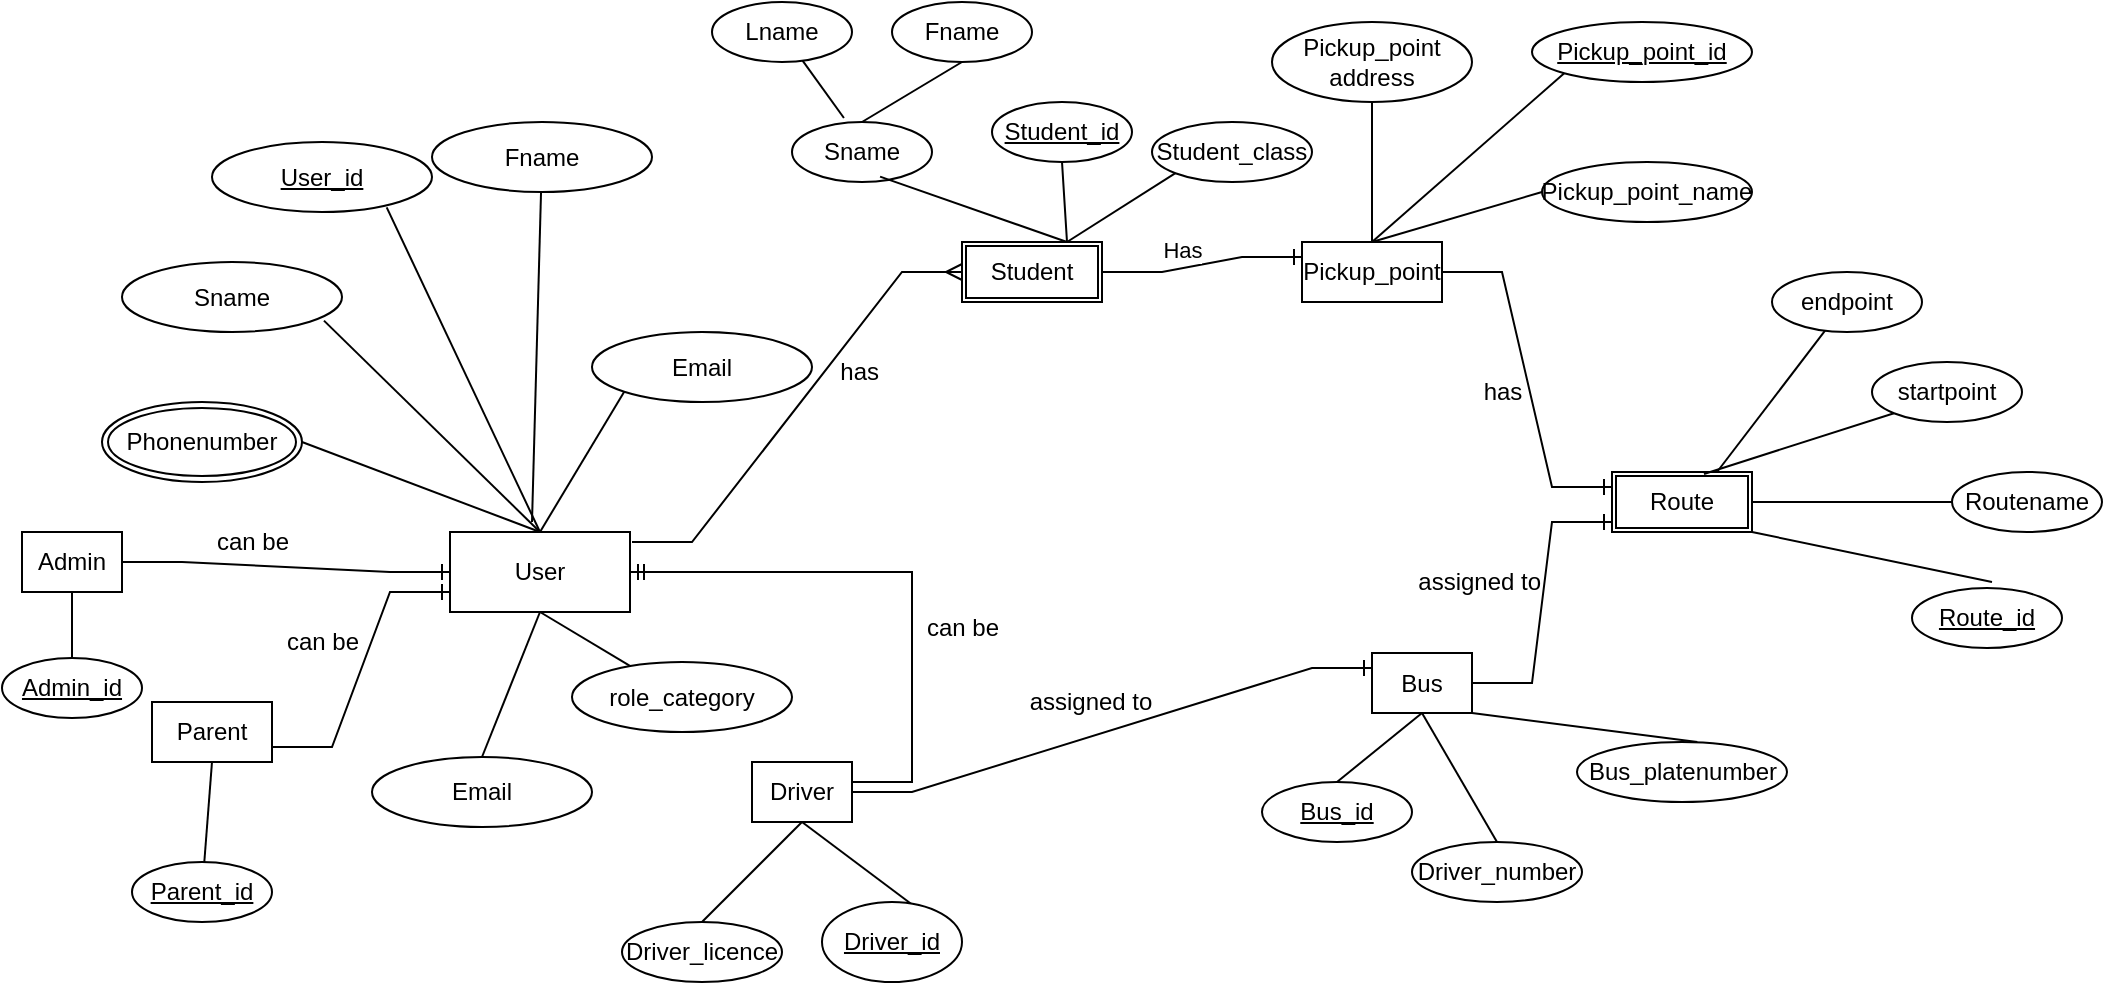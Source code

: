 <mxfile version="20.3.0" type="device"><diagram id="NA0TbEd4f_vbIgCE6MYF" name="Page-1"><mxGraphModel dx="1872" dy="1679" grid="1" gridSize="10" guides="1" tooltips="1" connect="1" arrows="1" fold="1" page="1" pageScale="1" pageWidth="850" pageHeight="1100" math="0" shadow="0"><root><mxCell id="0"/><mxCell id="1" parent="0"/><mxCell id="78s6lvsjcK5KGsQd_so--4" value="Pickup_point" style="rounded=0;whiteSpace=wrap;html=1;" parent="1" vertex="1"><mxGeometry x="595" y="100" width="70" height="30" as="geometry"/></mxCell><mxCell id="78s6lvsjcK5KGsQd_so--15" value="Sname" style="ellipse;whiteSpace=wrap;html=1;" parent="1" vertex="1"><mxGeometry x="340" y="40" width="70" height="30" as="geometry"/></mxCell><mxCell id="78s6lvsjcK5KGsQd_so--16" value="Fname" style="ellipse;whiteSpace=wrap;html=1;" parent="1" vertex="1"><mxGeometry x="390" y="-20" width="70" height="30" as="geometry"/></mxCell><mxCell id="78s6lvsjcK5KGsQd_so--32" value="Lname" style="ellipse;whiteSpace=wrap;html=1;" parent="1" vertex="1"><mxGeometry x="300" y="-20" width="70" height="30" as="geometry"/></mxCell><mxCell id="78s6lvsjcK5KGsQd_so--39" value="" style="endArrow=none;html=1;rounded=0;entryX=0.371;entryY=-0.067;entryDx=0;entryDy=0;entryPerimeter=0;" parent="1" source="78s6lvsjcK5KGsQd_so--32" edge="1" target="78s6lvsjcK5KGsQd_so--15"><mxGeometry width="50" height="50" relative="1" as="geometry"><mxPoint x="158.28" y="135.7" as="sourcePoint"/><mxPoint x="455" as="targetPoint"/></mxGeometry></mxCell><mxCell id="78s6lvsjcK5KGsQd_so--40" value="" style="endArrow=none;html=1;rounded=0;exitX=0.5;exitY=1;exitDx=0;exitDy=0;entryX=0.5;entryY=0;entryDx=0;entryDy=0;" parent="1" source="78s6lvsjcK5KGsQd_so--16" edge="1" target="78s6lvsjcK5KGsQd_so--15"><mxGeometry width="50" height="50" relative="1" as="geometry"><mxPoint x="158.28" y="135.7" as="sourcePoint"/><mxPoint x="200" y="80" as="targetPoint"/></mxGeometry></mxCell><mxCell id="78s6lvsjcK5KGsQd_so--41" value="" style="endArrow=none;html=1;rounded=0;exitX=0.75;exitY=0;exitDx=0;exitDy=0;entryX=0.5;entryY=1;entryDx=0;entryDy=0;" parent="1" target="XxRhl-d2rUV28sV8sngG-64" edge="1" source="78s6lvsjcK5KGsQd_so--124"><mxGeometry width="50" height="50" relative="1" as="geometry"><mxPoint x="390" y="105.7" as="sourcePoint"/><mxPoint x="329.749" y="35.607" as="targetPoint"/></mxGeometry></mxCell><mxCell id="78s6lvsjcK5KGsQd_so--30" value="Student_class" style="ellipse;whiteSpace=wrap;html=1;" parent="1" vertex="1"><mxGeometry x="520" y="40" width="80" height="30" as="geometry"/></mxCell><mxCell id="78s6lvsjcK5KGsQd_so--46" value="" style="endArrow=none;html=1;rounded=0;exitX=0.75;exitY=0;exitDx=0;exitDy=0;entryX=0;entryY=1;entryDx=0;entryDy=0;startArrow=none;" parent="1" target="78s6lvsjcK5KGsQd_so--30" edge="1" source="78s6lvsjcK5KGsQd_so--124"><mxGeometry width="50" height="50" relative="1" as="geometry"><mxPoint x="450" y="99.5" as="sourcePoint"/><mxPoint x="499.996" y="42.607" as="targetPoint"/></mxGeometry></mxCell><mxCell id="78s6lvsjcK5KGsQd_so--100" value="" style="endArrow=none;html=1;rounded=0;exitX=0.5;exitY=0;exitDx=0;exitDy=0;entryX=0;entryY=0.5;entryDx=0;entryDy=0;" parent="1" source="78s6lvsjcK5KGsQd_so--4" edge="1" target="78s6lvsjcK5KGsQd_so--112"><mxGeometry width="50" height="50" relative="1" as="geometry"><mxPoint x="675.975" y="525" as="sourcePoint"/><mxPoint x="880" y="220" as="targetPoint"/><Array as="points"/></mxGeometry></mxCell><mxCell id="78s6lvsjcK5KGsQd_so--112" value="Pickup_point_name" style="ellipse;whiteSpace=wrap;html=1;" parent="1" vertex="1"><mxGeometry x="715" y="60" width="105" height="30" as="geometry"/></mxCell><mxCell id="78s6lvsjcK5KGsQd_so--158" value="" style="edgeStyle=entityRelationEdgeStyle;fontSize=12;html=1;endArrow=ERone;endFill=1;rounded=0;exitX=1;exitY=0.5;exitDx=0;exitDy=0;entryX=0;entryY=0.25;entryDx=0;entryDy=0;" parent="1" source="78s6lvsjcK5KGsQd_so--124" target="78s6lvsjcK5KGsQd_so--4" edge="1"><mxGeometry width="100" height="100" relative="1" as="geometry"><mxPoint x="400" y="158.75" as="sourcePoint"/><mxPoint x="590" y="110" as="targetPoint"/></mxGeometry></mxCell><mxCell id="XxRhl-d2rUV28sV8sngG-153" value="Has" style="edgeLabel;html=1;align=center;verticalAlign=middle;resizable=0;points=[];" vertex="1" connectable="0" parent="78s6lvsjcK5KGsQd_so--158"><mxGeometry x="-0.172" y="9" relative="1" as="geometry"><mxPoint as="offset"/></mxGeometry></mxCell><mxCell id="XxRhl-d2rUV28sV8sngG-22" value="Admin" style="rounded=0;whiteSpace=wrap;html=1;" vertex="1" parent="1"><mxGeometry x="-45" y="245" width="50" height="30" as="geometry"/></mxCell><mxCell id="XxRhl-d2rUV28sV8sngG-26" value="" style="endArrow=none;html=1;rounded=0;entryX=0.5;entryY=1;entryDx=0;entryDy=0;exitX=0.5;exitY=1;exitDx=0;exitDy=0;" edge="1" parent="1" target="XxRhl-d2rUV28sV8sngG-27" source="XxRhl-d2rUV28sV8sngG-22"><mxGeometry width="50" height="50" relative="1" as="geometry"><mxPoint x="-328" y="242" as="sourcePoint"/><mxPoint x="-272.074" y="187.997" as="targetPoint"/></mxGeometry></mxCell><mxCell id="XxRhl-d2rUV28sV8sngG-27" value="&lt;u&gt;Admin_id&lt;/u&gt;" style="ellipse;whiteSpace=wrap;html=1;" vertex="1" parent="1"><mxGeometry x="-55" y="308" width="70" height="30" as="geometry"/></mxCell><mxCell id="XxRhl-d2rUV28sV8sngG-59" value="Pickup_point address" style="ellipse;whiteSpace=wrap;html=1;" vertex="1" parent="1"><mxGeometry x="580" y="-10" width="100" height="40" as="geometry"/></mxCell><mxCell id="XxRhl-d2rUV28sV8sngG-60" value="" style="endArrow=none;html=1;rounded=0;exitX=0.5;exitY=0;exitDx=0;exitDy=0;" edge="1" parent="1" source="78s6lvsjcK5KGsQd_so--4" target="XxRhl-d2rUV28sV8sngG-59"><mxGeometry width="50" height="50" relative="1" as="geometry"><mxPoint x="880" y="180" as="sourcePoint"/><mxPoint x="930" y="170" as="targetPoint"/></mxGeometry></mxCell><mxCell id="XxRhl-d2rUV28sV8sngG-61" value="&lt;u&gt;Pickup_point_id&lt;/u&gt;" style="ellipse;whiteSpace=wrap;html=1;" vertex="1" parent="1"><mxGeometry x="710" y="-10" width="110" height="30" as="geometry"/></mxCell><mxCell id="XxRhl-d2rUV28sV8sngG-62" value="" style="endArrow=none;html=1;rounded=0;exitX=0.5;exitY=0;exitDx=0;exitDy=0;entryX=0;entryY=1;entryDx=0;entryDy=0;" edge="1" parent="1" source="78s6lvsjcK5KGsQd_so--4" target="XxRhl-d2rUV28sV8sngG-61"><mxGeometry width="50" height="50" relative="1" as="geometry"><mxPoint x="800" y="110" as="sourcePoint"/><mxPoint x="960" y="40" as="targetPoint"/></mxGeometry></mxCell><mxCell id="78s6lvsjcK5KGsQd_so--124" value="Student" style="shape=ext;double=1;rounded=0;whiteSpace=wrap;html=1;" parent="1" vertex="1"><mxGeometry x="425" y="100" width="70" height="30" as="geometry"/></mxCell><mxCell id="XxRhl-d2rUV28sV8sngG-64" value="&lt;u&gt;Student_id&lt;/u&gt;" style="ellipse;whiteSpace=wrap;html=1;" vertex="1" parent="1"><mxGeometry x="440" y="30" width="70" height="30" as="geometry"/></mxCell><mxCell id="XxRhl-d2rUV28sV8sngG-65" value="" style="endArrow=none;html=1;rounded=0;entryX=0.75;entryY=0;entryDx=0;entryDy=0;exitX=0.629;exitY=0.911;exitDx=0;exitDy=0;exitPerimeter=0;" edge="1" parent="1" source="78s6lvsjcK5KGsQd_so--15" target="78s6lvsjcK5KGsQd_so--124"><mxGeometry width="50" height="50" relative="1" as="geometry"><mxPoint x="360" y="50" as="sourcePoint"/><mxPoint x="433.01" y="215.01" as="targetPoint"/></mxGeometry></mxCell><mxCell id="XxRhl-d2rUV28sV8sngG-141" value="startpoint" style="ellipse;whiteSpace=wrap;html=1;" vertex="1" parent="1"><mxGeometry x="880" y="160" width="75" height="30" as="geometry"/></mxCell><mxCell id="XxRhl-d2rUV28sV8sngG-142" value="Routename" style="ellipse;whiteSpace=wrap;html=1;" vertex="1" parent="1"><mxGeometry x="920" y="215" width="75" height="30" as="geometry"/></mxCell><mxCell id="XxRhl-d2rUV28sV8sngG-143" value="" style="endArrow=none;html=1;rounded=0;exitX=0;exitY=0.5;exitDx=0;exitDy=0;entryX=1;entryY=0.5;entryDx=0;entryDy=0;" edge="1" parent="1" source="XxRhl-d2rUV28sV8sngG-142" target="XxRhl-d2rUV28sV8sngG-144"><mxGeometry width="50" height="50" relative="1" as="geometry"><mxPoint x="615.975" y="417.99" as="sourcePoint"/><mxPoint x="745" y="321" as="targetPoint"/></mxGeometry></mxCell><mxCell id="XxRhl-d2rUV28sV8sngG-144" value="Route" style="shape=ext;double=1;rounded=0;whiteSpace=wrap;html=1;" vertex="1" parent="1"><mxGeometry x="750" y="215" width="70" height="30" as="geometry"/></mxCell><mxCell id="XxRhl-d2rUV28sV8sngG-147" value="endpoint" style="ellipse;whiteSpace=wrap;html=1;" vertex="1" parent="1"><mxGeometry x="830" y="115" width="75" height="30" as="geometry"/></mxCell><mxCell id="XxRhl-d2rUV28sV8sngG-148" value="&lt;u&gt;Route_id&lt;/u&gt;" style="ellipse;whiteSpace=wrap;html=1;" vertex="1" parent="1"><mxGeometry x="900" y="273" width="75" height="30" as="geometry"/></mxCell><mxCell id="XxRhl-d2rUV28sV8sngG-151" value="" style="edgeStyle=entityRelationEdgeStyle;fontSize=12;html=1;endArrow=ERone;endFill=1;rounded=0;exitX=1;exitY=0.5;exitDx=0;exitDy=0;entryX=0;entryY=0.25;entryDx=0;entryDy=0;" edge="1" parent="1" source="78s6lvsjcK5KGsQd_so--4" target="XxRhl-d2rUV28sV8sngG-144"><mxGeometry width="100" height="100" relative="1" as="geometry"><mxPoint x="800" y="140" as="sourcePoint"/><mxPoint x="740" y="220" as="targetPoint"/></mxGeometry></mxCell><mxCell id="XxRhl-d2rUV28sV8sngG-155" value="Driver_number" style="ellipse;whiteSpace=wrap;html=1;" vertex="1" parent="1"><mxGeometry x="650" y="400" width="85" height="30" as="geometry"/></mxCell><mxCell id="XxRhl-d2rUV28sV8sngG-156" value="Driver" style="rounded=0;whiteSpace=wrap;html=1;" vertex="1" parent="1"><mxGeometry x="320" y="360" width="50" height="30" as="geometry"/></mxCell><mxCell id="XxRhl-d2rUV28sV8sngG-157" value="Bus" style="rounded=0;whiteSpace=wrap;html=1;" vertex="1" parent="1"><mxGeometry x="630" y="305.5" width="50" height="30" as="geometry"/></mxCell><mxCell id="XxRhl-d2rUV28sV8sngG-159" value="Driver_licence" style="ellipse;whiteSpace=wrap;html=1;" vertex="1" parent="1"><mxGeometry x="255" y="440" width="80" height="30" as="geometry"/></mxCell><mxCell id="XxRhl-d2rUV28sV8sngG-163" value="" style="endArrow=none;html=1;rounded=0;exitX=1;exitY=0.5;exitDx=0;exitDy=0;entryX=0.5;entryY=1;entryDx=0;entryDy=0;" edge="1" parent="1" target="XxRhl-d2rUV28sV8sngG-156" source="XxRhl-d2rUV28sV8sngG-172"><mxGeometry width="50" height="50" relative="1" as="geometry"><mxPoint x="699.749" y="526.607" as="sourcePoint"/><mxPoint x="796.716" y="580.997" as="targetPoint"/></mxGeometry></mxCell><mxCell id="XxRhl-d2rUV28sV8sngG-167" value="" style="endArrow=none;html=1;rounded=0;entryX=0.5;entryY=1;entryDx=0;entryDy=0;exitX=0.5;exitY=0;exitDx=0;exitDy=0;" edge="1" parent="1" source="XxRhl-d2rUV28sV8sngG-159" target="XxRhl-d2rUV28sV8sngG-156"><mxGeometry width="50" height="50" relative="1" as="geometry"><mxPoint x="400" y="640" as="sourcePoint"/><mxPoint x="794.996" y="583.607" as="targetPoint"/></mxGeometry></mxCell><mxCell id="XxRhl-d2rUV28sV8sngG-169" value="&lt;u&gt;Bus_id&lt;/u&gt;" style="ellipse;whiteSpace=wrap;html=1;" vertex="1" parent="1"><mxGeometry x="575" y="370" width="75" height="30" as="geometry"/></mxCell><mxCell id="XxRhl-d2rUV28sV8sngG-170" value="Bus_platenumber" style="ellipse;whiteSpace=wrap;html=1;" vertex="1" parent="1"><mxGeometry x="732.5" y="350" width="105" height="30" as="geometry"/></mxCell><mxCell id="XxRhl-d2rUV28sV8sngG-171" value="" style="endArrow=none;html=1;rounded=0;exitX=0.5;exitY=0;exitDx=0;exitDy=0;entryX=0.5;entryY=1;entryDx=0;entryDy=0;" edge="1" parent="1" source="XxRhl-d2rUV28sV8sngG-169" target="XxRhl-d2rUV28sV8sngG-157"><mxGeometry width="50" height="50" relative="1" as="geometry"><mxPoint x="1010" y="770" as="sourcePoint"/><mxPoint x="1120" y="610" as="targetPoint"/></mxGeometry></mxCell><mxCell id="XxRhl-d2rUV28sV8sngG-172" value="&lt;u&gt;Driver_id&lt;/u&gt;" style="ellipse;whiteSpace=wrap;html=1;align=center;" vertex="1" parent="1"><mxGeometry x="355" y="430" width="70" height="40" as="geometry"/></mxCell><mxCell id="XxRhl-d2rUV28sV8sngG-173" value="" style="edgeStyle=entityRelationEdgeStyle;fontSize=12;html=1;endArrow=ERone;endFill=1;rounded=0;exitX=1;exitY=0.5;exitDx=0;exitDy=0;entryX=0;entryY=0.25;entryDx=0;entryDy=0;" edge="1" parent="1" source="XxRhl-d2rUV28sV8sngG-156" target="XxRhl-d2rUV28sV8sngG-157"><mxGeometry width="100" height="100" relative="1" as="geometry"><mxPoint x="1000" y="615" as="sourcePoint"/><mxPoint x="1000" y="750" as="targetPoint"/></mxGeometry></mxCell><mxCell id="XxRhl-d2rUV28sV8sngG-175" value="" style="endArrow=none;html=1;rounded=0;exitX=0.5;exitY=0;exitDx=0;exitDy=0;entryX=0.5;entryY=1;entryDx=0;entryDy=0;" edge="1" parent="1" target="XxRhl-d2rUV28sV8sngG-157" source="XxRhl-d2rUV28sV8sngG-155"><mxGeometry width="50" height="50" relative="1" as="geometry"><mxPoint x="1020.995" y="713.01" as="sourcePoint"/><mxPoint x="1120" y="610" as="targetPoint"/></mxGeometry></mxCell><mxCell id="XxRhl-d2rUV28sV8sngG-176" value="" style="endArrow=none;html=1;rounded=0;entryX=0.573;entryY=0;entryDx=0;entryDy=0;entryPerimeter=0;exitX=1;exitY=1;exitDx=0;exitDy=0;" edge="1" parent="1" source="XxRhl-d2rUV28sV8sngG-157" target="XxRhl-d2rUV28sV8sngG-170"><mxGeometry width="50" height="50" relative="1" as="geometry"><mxPoint x="945" y="360" as="sourcePoint"/><mxPoint x="820" y="345.5" as="targetPoint"/></mxGeometry></mxCell><mxCell id="XxRhl-d2rUV28sV8sngG-177" value="" style="edgeStyle=entityRelationEdgeStyle;fontSize=12;html=1;endArrow=ERone;endFill=1;rounded=0;exitX=1;exitY=0.5;exitDx=0;exitDy=0;" edge="1" parent="1" source="XxRhl-d2rUV28sV8sngG-157"><mxGeometry width="100" height="100" relative="1" as="geometry"><mxPoint x="505" y="120" as="sourcePoint"/><mxPoint x="750" y="240" as="targetPoint"/></mxGeometry></mxCell><mxCell id="XxRhl-d2rUV28sV8sngG-185" value="Parent" style="rounded=0;whiteSpace=wrap;html=1;" vertex="1" parent="1"><mxGeometry x="20" y="330" width="60" height="30" as="geometry"/></mxCell><mxCell id="XxRhl-d2rUV28sV8sngG-191" value="&lt;u&gt;User_id&lt;/u&gt;" style="ellipse;whiteSpace=wrap;html=1;" vertex="1" parent="1"><mxGeometry x="50" y="50" width="110" height="35" as="geometry"/></mxCell><mxCell id="XxRhl-d2rUV28sV8sngG-192" value="Sname" style="ellipse;whiteSpace=wrap;html=1;" vertex="1" parent="1"><mxGeometry x="5" y="110" width="110" height="35" as="geometry"/></mxCell><mxCell id="XxRhl-d2rUV28sV8sngG-193" value="Fname" style="ellipse;whiteSpace=wrap;html=1;" vertex="1" parent="1"><mxGeometry x="160" y="40" width="110" height="35" as="geometry"/></mxCell><mxCell id="XxRhl-d2rUV28sV8sngG-195" value="Phonenumber" style="ellipse;shape=doubleEllipse;margin=3;whiteSpace=wrap;html=1;align=center;" vertex="1" parent="1"><mxGeometry x="-5" y="180" width="100" height="40" as="geometry"/></mxCell><mxCell id="XxRhl-d2rUV28sV8sngG-196" value="Email" style="ellipse;whiteSpace=wrap;html=1;" vertex="1" parent="1"><mxGeometry x="240" y="145" width="110" height="35" as="geometry"/></mxCell><mxCell id="XxRhl-d2rUV28sV8sngG-201" value="" style="edgeStyle=entityRelationEdgeStyle;fontSize=12;html=1;endArrow=ERone;endFill=1;rounded=0;exitX=1;exitY=0.5;exitDx=0;exitDy=0;startArrow=none;" edge="1" parent="1" source="XxRhl-d2rUV28sV8sngG-187"><mxGeometry width="100" height="100" relative="1" as="geometry"><mxPoint x="10" y="528.5" as="sourcePoint"/><mxPoint x="270" y="265" as="targetPoint"/></mxGeometry></mxCell><mxCell id="XxRhl-d2rUV28sV8sngG-202" value="" style="edgeStyle=entityRelationEdgeStyle;fontSize=12;html=1;endArrow=ERone;endFill=1;rounded=0;entryX=1;entryY=0.5;entryDx=0;entryDy=0;" edge="1" parent="1" target="XxRhl-d2rUV28sV8sngG-187"><mxGeometry width="100" height="100" relative="1" as="geometry"><mxPoint x="370" y="370" as="sourcePoint"/><mxPoint x="300" y="290" as="targetPoint"/></mxGeometry></mxCell><mxCell id="XxRhl-d2rUV28sV8sngG-127" value="&lt;u&gt;Parent_id&lt;/u&gt;" style="ellipse;whiteSpace=wrap;html=1;" vertex="1" parent="1"><mxGeometry x="10" y="410" width="70" height="30" as="geometry"/></mxCell><mxCell id="XxRhl-d2rUV28sV8sngG-213" value="" style="endArrow=none;html=1;rounded=0;exitX=0.5;exitY=1;exitDx=0;exitDy=0;" edge="1" parent="1" source="XxRhl-d2rUV28sV8sngG-185" target="XxRhl-d2rUV28sV8sngG-127"><mxGeometry width="50" height="50" relative="1" as="geometry"><mxPoint x="130" y="430" as="sourcePoint"/><mxPoint x="130" y="500" as="targetPoint"/></mxGeometry></mxCell><mxCell id="XxRhl-d2rUV28sV8sngG-216" value="Email" style="ellipse;whiteSpace=wrap;html=1;" vertex="1" parent="1"><mxGeometry x="130" y="357.5" width="110" height="35" as="geometry"/></mxCell><mxCell id="XxRhl-d2rUV28sV8sngG-217" value="" style="endArrow=none;html=1;rounded=0;entryX=0.5;entryY=1;entryDx=0;entryDy=0;exitX=0.5;exitY=0;exitDx=0;exitDy=0;" edge="1" parent="1" source="XxRhl-d2rUV28sV8sngG-216" target="XxRhl-d2rUV28sV8sngG-187"><mxGeometry width="50" height="50" relative="1" as="geometry"><mxPoint x="310" y="390" as="sourcePoint"/><mxPoint x="290" y="308" as="targetPoint"/></mxGeometry></mxCell><mxCell id="XxRhl-d2rUV28sV8sngG-187" value="User" style="rounded=0;whiteSpace=wrap;html=1;" vertex="1" parent="1"><mxGeometry x="169" y="245" width="90" height="40" as="geometry"/></mxCell><mxCell id="XxRhl-d2rUV28sV8sngG-228" value="" style="endArrow=none;html=1;rounded=0;exitX=0;exitY=1;exitDx=0;exitDy=0;entryX=0.5;entryY=0;entryDx=0;entryDy=0;" edge="1" parent="1" source="XxRhl-d2rUV28sV8sngG-196" target="XxRhl-d2rUV28sV8sngG-187"><mxGeometry width="50" height="50" relative="1" as="geometry"><mxPoint x="230" y="180" as="sourcePoint"/><mxPoint x="180" y="210" as="targetPoint"/></mxGeometry></mxCell><mxCell id="XxRhl-d2rUV28sV8sngG-229" value="" style="endArrow=none;html=1;rounded=0;exitX=0.794;exitY=0.933;exitDx=0;exitDy=0;entryX=0.5;entryY=0;entryDx=0;entryDy=0;exitPerimeter=0;" edge="1" parent="1" source="XxRhl-d2rUV28sV8sngG-191" target="XxRhl-d2rUV28sV8sngG-187"><mxGeometry width="50" height="50" relative="1" as="geometry"><mxPoint x="259" y="115" as="sourcePoint"/><mxPoint x="209" y="145" as="targetPoint"/></mxGeometry></mxCell><mxCell id="XxRhl-d2rUV28sV8sngG-230" value="" style="endArrow=none;html=1;rounded=0;exitX=0.918;exitY=0.838;exitDx=0;exitDy=0;entryX=0.5;entryY=0;entryDx=0;entryDy=0;exitPerimeter=0;" edge="1" parent="1" source="XxRhl-d2rUV28sV8sngG-192" target="XxRhl-d2rUV28sV8sngG-187"><mxGeometry width="50" height="50" relative="1" as="geometry"><mxPoint x="240" y="100" as="sourcePoint"/><mxPoint x="190" y="130" as="targetPoint"/></mxGeometry></mxCell><mxCell id="XxRhl-d2rUV28sV8sngG-231" value="" style="endArrow=none;html=1;rounded=0;exitX=1;exitY=0.5;exitDx=0;exitDy=0;entryX=0.5;entryY=0;entryDx=0;entryDy=0;" edge="1" parent="1" source="XxRhl-d2rUV28sV8sngG-195" target="XxRhl-d2rUV28sV8sngG-187"><mxGeometry width="50" height="50" relative="1" as="geometry"><mxPoint x="169" y="150" as="sourcePoint"/><mxPoint x="119" y="180" as="targetPoint"/></mxGeometry></mxCell><mxCell id="XxRhl-d2rUV28sV8sngG-234" value="" style="endArrow=none;html=1;rounded=0;" edge="1" parent="1" source="XxRhl-d2rUV28sV8sngG-193"><mxGeometry width="50" height="50" relative="1" as="geometry"><mxPoint x="182.34" y="0.005" as="sourcePoint"/><mxPoint x="210" y="240" as="targetPoint"/></mxGeometry></mxCell><mxCell id="XxRhl-d2rUV28sV8sngG-235" value="" style="edgeStyle=entityRelationEdgeStyle;fontSize=12;html=1;endArrow=ERmany;rounded=0;" edge="1" parent="1" target="78s6lvsjcK5KGsQd_so--124"><mxGeometry width="100" height="100" relative="1" as="geometry"><mxPoint x="260" y="250" as="sourcePoint"/><mxPoint x="440" y="290" as="targetPoint"/></mxGeometry></mxCell><mxCell id="XxRhl-d2rUV28sV8sngG-238" value="" style="edgeStyle=entityRelationEdgeStyle;fontSize=12;html=1;endArrow=ERone;endFill=1;rounded=0;entryX=0;entryY=0.75;entryDx=0;entryDy=0;exitX=1;exitY=0.75;exitDx=0;exitDy=0;" edge="1" parent="1" source="XxRhl-d2rUV28sV8sngG-185" target="XxRhl-d2rUV28sV8sngG-187"><mxGeometry width="100" height="100" relative="1" as="geometry"><mxPoint x="370" y="340" as="sourcePoint"/><mxPoint x="470" y="240" as="targetPoint"/></mxGeometry></mxCell><mxCell id="XxRhl-d2rUV28sV8sngG-240" value="" style="edgeStyle=entityRelationEdgeStyle;fontSize=12;html=1;endArrow=ERone;endFill=1;rounded=0;entryX=0;entryY=0.5;entryDx=0;entryDy=0;exitX=1;exitY=0.5;exitDx=0;exitDy=0;" edge="1" parent="1" source="XxRhl-d2rUV28sV8sngG-22" target="XxRhl-d2rUV28sV8sngG-187"><mxGeometry width="100" height="100" relative="1" as="geometry"><mxPoint x="370" y="340" as="sourcePoint"/><mxPoint x="470" y="240" as="targetPoint"/></mxGeometry></mxCell><mxCell id="XxRhl-d2rUV28sV8sngG-244" value="" style="endArrow=none;html=1;rounded=0;entryX=0.657;entryY=0.033;entryDx=0;entryDy=0;entryPerimeter=0;exitX=0;exitY=1;exitDx=0;exitDy=0;" edge="1" parent="1" source="XxRhl-d2rUV28sV8sngG-141" target="XxRhl-d2rUV28sV8sngG-144"><mxGeometry width="50" height="50" relative="1" as="geometry"><mxPoint x="900" y="190" as="sourcePoint"/><mxPoint x="800" y="190" as="targetPoint"/></mxGeometry></mxCell><mxCell id="XxRhl-d2rUV28sV8sngG-245" value="" style="endArrow=none;html=1;rounded=0;entryX=1;entryY=1;entryDx=0;entryDy=0;" edge="1" parent="1" target="XxRhl-d2rUV28sV8sngG-144"><mxGeometry width="50" height="50" relative="1" as="geometry"><mxPoint x="940" y="270" as="sourcePoint"/><mxPoint x="850" y="260" as="targetPoint"/></mxGeometry></mxCell><mxCell id="XxRhl-d2rUV28sV8sngG-246" value="" style="endArrow=none;html=1;rounded=0;entryX=0.75;entryY=0;entryDx=0;entryDy=0;" edge="1" parent="1" source="XxRhl-d2rUV28sV8sngG-147" target="XxRhl-d2rUV28sV8sngG-144"><mxGeometry width="50" height="50" relative="1" as="geometry"><mxPoint x="862.5" y="162" as="sourcePoint"/><mxPoint x="762.5" y="162" as="targetPoint"/></mxGeometry></mxCell><mxCell id="XxRhl-d2rUV28sV8sngG-252" value="can be" style="text;html=1;align=center;verticalAlign=middle;resizable=0;points=[];autosize=1;strokeColor=none;fillColor=none;" vertex="1" parent="1"><mxGeometry x="40" y="235" width="60" height="30" as="geometry"/></mxCell><mxCell id="XxRhl-d2rUV28sV8sngG-253" value="can be" style="text;html=1;align=center;verticalAlign=middle;resizable=0;points=[];autosize=1;strokeColor=none;fillColor=none;" vertex="1" parent="1"><mxGeometry x="395" y="278" width="60" height="30" as="geometry"/></mxCell><mxCell id="XxRhl-d2rUV28sV8sngG-254" value="can be" style="text;html=1;align=center;verticalAlign=middle;resizable=0;points=[];autosize=1;strokeColor=none;fillColor=none;" vertex="1" parent="1"><mxGeometry x="75" y="285" width="60" height="30" as="geometry"/></mxCell><mxCell id="XxRhl-d2rUV28sV8sngG-255" value="assigned to&amp;nbsp;" style="text;html=1;align=center;verticalAlign=middle;resizable=0;points=[];autosize=1;strokeColor=none;fillColor=none;" vertex="1" parent="1"><mxGeometry x="640" y="255" width="90" height="30" as="geometry"/></mxCell><mxCell id="XxRhl-d2rUV28sV8sngG-256" value="has" style="text;html=1;align=center;verticalAlign=middle;resizable=0;points=[];autosize=1;strokeColor=none;fillColor=none;" vertex="1" parent="1"><mxGeometry x="675" y="160" width="40" height="30" as="geometry"/></mxCell><mxCell id="XxRhl-d2rUV28sV8sngG-257" value="has&amp;nbsp;" style="text;html=1;align=center;verticalAlign=middle;resizable=0;points=[];autosize=1;strokeColor=none;fillColor=none;" vertex="1" parent="1"><mxGeometry x="350" y="150" width="50" height="30" as="geometry"/></mxCell><mxCell id="XxRhl-d2rUV28sV8sngG-258" value="assigned to" style="text;html=1;align=center;verticalAlign=middle;resizable=0;points=[];autosize=1;strokeColor=none;fillColor=none;" vertex="1" parent="1"><mxGeometry x="449" y="315" width="80" height="30" as="geometry"/></mxCell><mxCell id="XxRhl-d2rUV28sV8sngG-259" value="role_category" style="ellipse;whiteSpace=wrap;html=1;" vertex="1" parent="1"><mxGeometry x="230" y="310" width="110" height="35" as="geometry"/></mxCell><mxCell id="XxRhl-d2rUV28sV8sngG-261" value="" style="endArrow=none;html=1;rounded=0;entryX=0.5;entryY=1;entryDx=0;entryDy=0;" edge="1" parent="1" source="XxRhl-d2rUV28sV8sngG-259" target="XxRhl-d2rUV28sV8sngG-187"><mxGeometry width="50" height="50" relative="1" as="geometry"><mxPoint x="165" y="400" as="sourcePoint"/><mxPoint x="224" y="295" as="targetPoint"/></mxGeometry></mxCell></root></mxGraphModel></diagram></mxfile>